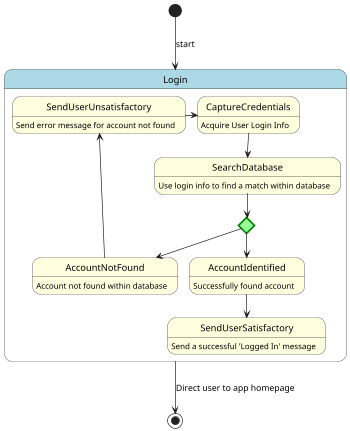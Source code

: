 @startuml test
scale 350 width

<style>
  diamond {
    BackgroundColor #palegreen
    LineColor #green
    LineThickness 2.5
}
</style>

' skinparam BackgroundColor LightYellow

' Login Step
state Login #LightBlue{

  state CaptureCredentials #LightYellow : Acquire User Login Info
  state SearchDatabase #LightYellow : Use login info to find a match within database
  state AccountIdentified #LightYellow : Successfully found account
  state AccountNotFound #LightYellow : Account not found within database
  state SendUserSatisfactory #LightYellow : Send a successful 'Logged In' message
  state SendUserUnsatisfactory #LightYellow : Send error message for account not found
  state IsFound <<choice>>

  CaptureCredentials -down-> SearchDatabase
  SearchDatabase -down-> IsFound
  IsFound -down-> AccountIdentified
  IsFound -down-> AccountNotFound 
  AccountIdentified -down-> SendUserSatisfactory
  AccountNotFound --> SendUserUnsatisfactory
  SendUserUnsatisfactory -> CaptureCredentials
}


[*] -down->Login : start
Login -down-> [*] : Direct user to app homepage

@enduml
